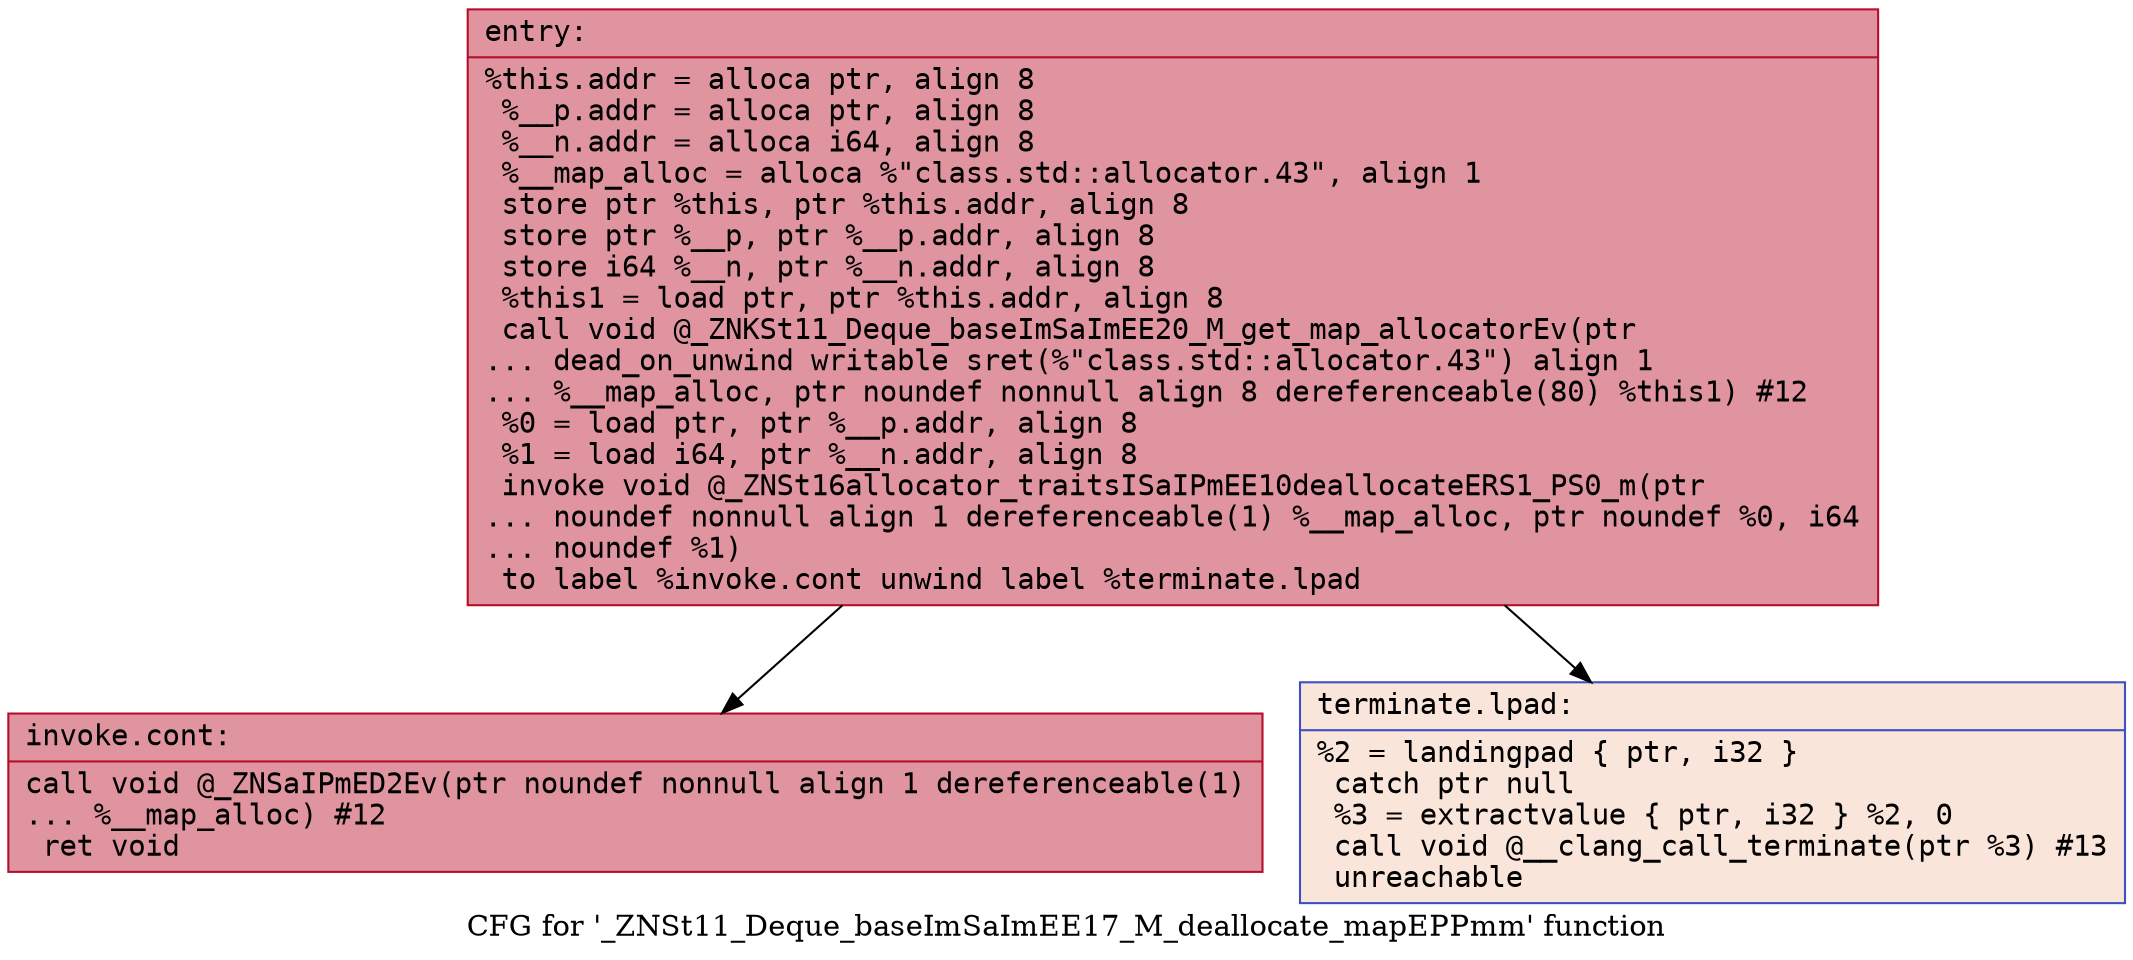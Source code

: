 digraph "CFG for '_ZNSt11_Deque_baseImSaImEE17_M_deallocate_mapEPPmm' function" {
	label="CFG for '_ZNSt11_Deque_baseImSaImEE17_M_deallocate_mapEPPmm' function";

	Node0x560dc9fe18a0 [shape=record,color="#b70d28ff", style=filled, fillcolor="#b70d2870" fontname="Courier",label="{entry:\l|  %this.addr = alloca ptr, align 8\l  %__p.addr = alloca ptr, align 8\l  %__n.addr = alloca i64, align 8\l  %__map_alloc = alloca %\"class.std::allocator.43\", align 1\l  store ptr %this, ptr %this.addr, align 8\l  store ptr %__p, ptr %__p.addr, align 8\l  store i64 %__n, ptr %__n.addr, align 8\l  %this1 = load ptr, ptr %this.addr, align 8\l  call void @_ZNKSt11_Deque_baseImSaImEE20_M_get_map_allocatorEv(ptr\l... dead_on_unwind writable sret(%\"class.std::allocator.43\") align 1\l... %__map_alloc, ptr noundef nonnull align 8 dereferenceable(80) %this1) #12\l  %0 = load ptr, ptr %__p.addr, align 8\l  %1 = load i64, ptr %__n.addr, align 8\l  invoke void @_ZNSt16allocator_traitsISaIPmEE10deallocateERS1_PS0_m(ptr\l... noundef nonnull align 1 dereferenceable(1) %__map_alloc, ptr noundef %0, i64\l... noundef %1)\l          to label %invoke.cont unwind label %terminate.lpad\l}"];
	Node0x560dc9fe18a0 -> Node0x560dc9fe1ff0[tooltip="entry -> invoke.cont\nProbability 100.00%" ];
	Node0x560dc9fe18a0 -> Node0x560dc9fe2070[tooltip="entry -> terminate.lpad\nProbability 0.00%" ];
	Node0x560dc9fe1ff0 [shape=record,color="#b70d28ff", style=filled, fillcolor="#b70d2870" fontname="Courier",label="{invoke.cont:\l|  call void @_ZNSaIPmED2Ev(ptr noundef nonnull align 1 dereferenceable(1)\l... %__map_alloc) #12\l  ret void\l}"];
	Node0x560dc9fe2070 [shape=record,color="#3d50c3ff", style=filled, fillcolor="#f4c5ad70" fontname="Courier",label="{terminate.lpad:\l|  %2 = landingpad \{ ptr, i32 \}\l          catch ptr null\l  %3 = extractvalue \{ ptr, i32 \} %2, 0\l  call void @__clang_call_terminate(ptr %3) #13\l  unreachable\l}"];
}
